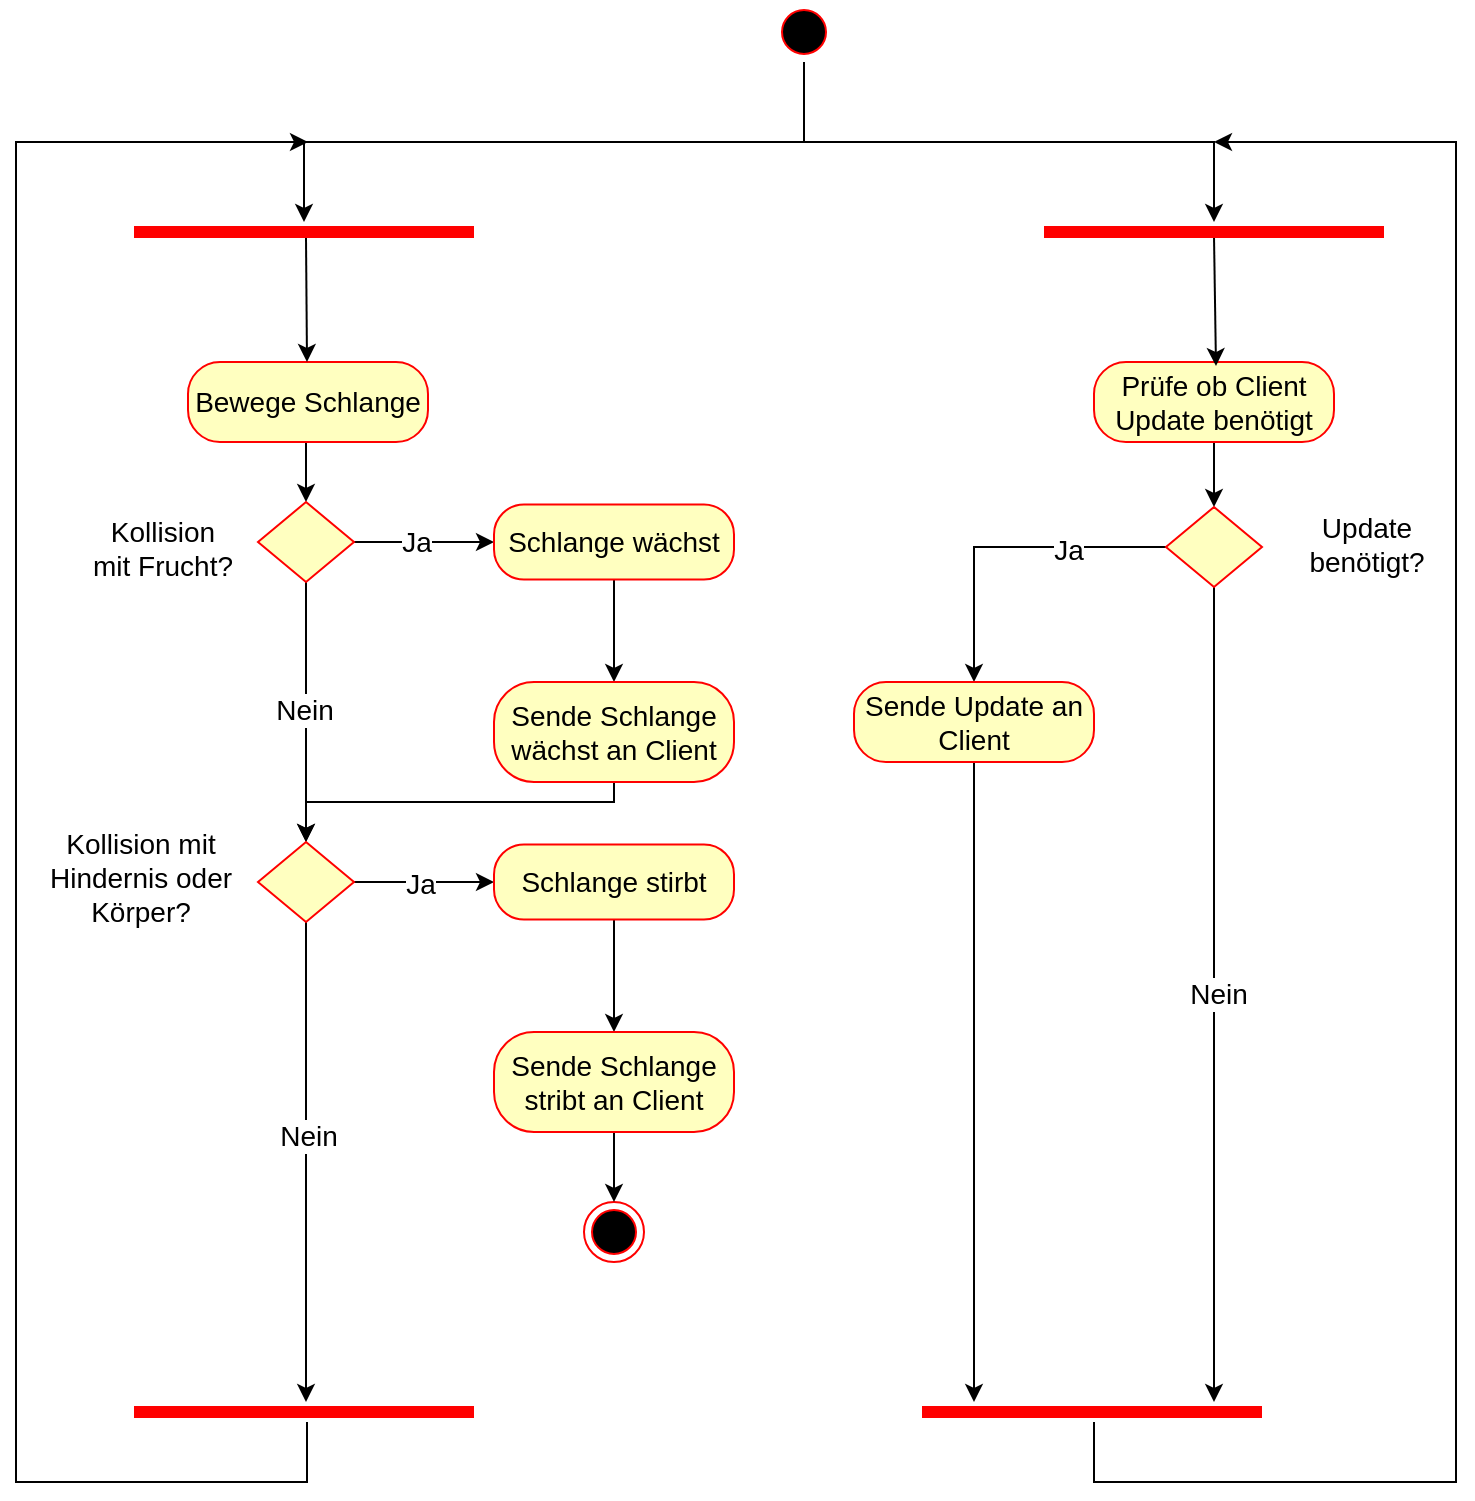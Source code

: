 <mxfile version="24.8.3">
  <diagram name="Seite-1" id="PDan1kP4xHw6VnlhOT6z">
    <mxGraphModel dx="1426" dy="781" grid="1" gridSize="10" guides="1" tooltips="1" connect="1" arrows="1" fold="1" page="1" pageScale="1" pageWidth="827" pageHeight="1169" math="0" shadow="0">
      <root>
        <mxCell id="0" />
        <mxCell id="1" parent="0" />
        <mxCell id="T3h6hHKUy7XFf8rK5i96-1" value="" style="ellipse;html=1;shape=endState;fillColor=#000000;strokeColor=#ff0000;" vertex="1" parent="1">
          <mxGeometry x="325" y="620" width="30" height="30" as="geometry" />
        </mxCell>
        <mxCell id="T3h6hHKUy7XFf8rK5i96-66" style="edgeStyle=orthogonalEdgeStyle;rounded=0;orthogonalLoop=1;jettySize=auto;html=1;exitX=0.5;exitY=1;exitDx=0;exitDy=0;" edge="1" parent="1" source="T3h6hHKUy7XFf8rK5i96-2" target="T3h6hHKUy7XFf8rK5i96-4">
          <mxGeometry relative="1" as="geometry" />
        </mxCell>
        <mxCell id="T3h6hHKUy7XFf8rK5i96-68" style="edgeStyle=orthogonalEdgeStyle;rounded=0;orthogonalLoop=1;jettySize=auto;html=1;exitX=0.5;exitY=1;exitDx=0;exitDy=0;" edge="1" parent="1" source="T3h6hHKUy7XFf8rK5i96-2" target="T3h6hHKUy7XFf8rK5i96-61">
          <mxGeometry relative="1" as="geometry" />
        </mxCell>
        <mxCell id="T3h6hHKUy7XFf8rK5i96-2" value="" style="ellipse;html=1;shape=startState;fillColor=#000000;strokeColor=#ff0000;" vertex="1" parent="1">
          <mxGeometry x="420" y="20" width="30" height="30" as="geometry" />
        </mxCell>
        <mxCell id="T3h6hHKUy7XFf8rK5i96-30" style="edgeStyle=orthogonalEdgeStyle;rounded=0;orthogonalLoop=1;jettySize=auto;html=1;exitX=0.5;exitY=1;exitDx=0;exitDy=0;entryX=0.5;entryY=0;entryDx=0;entryDy=0;" edge="1" parent="1" source="T3h6hHKUy7XFf8rK5i96-6" target="T3h6hHKUy7XFf8rK5i96-22">
          <mxGeometry relative="1" as="geometry" />
        </mxCell>
        <mxCell id="T3h6hHKUy7XFf8rK5i96-6" value="&lt;font style=&quot;font-size: 14px;&quot;&gt;Bewege Schlange&lt;/font&gt;" style="rounded=1;whiteSpace=wrap;html=1;arcSize=40;fontColor=#000000;fillColor=#ffffc0;strokeColor=#ff0000;" vertex="1" parent="1">
          <mxGeometry x="127" y="200" width="120" height="40" as="geometry" />
        </mxCell>
        <mxCell id="T3h6hHKUy7XFf8rK5i96-31" style="edgeStyle=orthogonalEdgeStyle;rounded=0;orthogonalLoop=1;jettySize=auto;html=1;exitX=1;exitY=0.5;exitDx=0;exitDy=0;entryX=0;entryY=0.5;entryDx=0;entryDy=0;" edge="1" parent="1" source="T3h6hHKUy7XFf8rK5i96-22" target="T3h6hHKUy7XFf8rK5i96-26">
          <mxGeometry relative="1" as="geometry" />
        </mxCell>
        <mxCell id="T3h6hHKUy7XFf8rK5i96-32" value="Ja" style="edgeLabel;html=1;align=center;verticalAlign=middle;resizable=0;points=[];fontSize=14;" vertex="1" connectable="0" parent="T3h6hHKUy7XFf8rK5i96-31">
          <mxGeometry x="-0.114" relative="1" as="geometry">
            <mxPoint as="offset" />
          </mxGeometry>
        </mxCell>
        <mxCell id="T3h6hHKUy7XFf8rK5i96-34" style="edgeStyle=orthogonalEdgeStyle;rounded=0;orthogonalLoop=1;jettySize=auto;html=1;exitX=0.5;exitY=1;exitDx=0;exitDy=0;entryX=0.5;entryY=0;entryDx=0;entryDy=0;" edge="1" parent="1" source="T3h6hHKUy7XFf8rK5i96-22" target="T3h6hHKUy7XFf8rK5i96-33">
          <mxGeometry relative="1" as="geometry" />
        </mxCell>
        <mxCell id="T3h6hHKUy7XFf8rK5i96-35" value="Nein" style="edgeLabel;html=1;align=center;verticalAlign=middle;resizable=0;points=[];fontSize=14;" vertex="1" connectable="0" parent="T3h6hHKUy7XFf8rK5i96-34">
          <mxGeometry x="-0.015" y="-1" relative="1" as="geometry">
            <mxPoint as="offset" />
          </mxGeometry>
        </mxCell>
        <mxCell id="T3h6hHKUy7XFf8rK5i96-22" value="" style="rhombus;whiteSpace=wrap;html=1;fontColor=#000000;fillColor=#ffffc0;strokeColor=#ff0000;" vertex="1" parent="1">
          <mxGeometry x="162" y="270" width="48" height="40" as="geometry" />
        </mxCell>
        <mxCell id="T3h6hHKUy7XFf8rK5i96-25" value="&lt;font style=&quot;font-size: 14px;&quot;&gt;Kollision mit Frucht?&lt;/font&gt;" style="text;html=1;align=center;verticalAlign=middle;whiteSpace=wrap;rounded=0;" vertex="1" parent="1">
          <mxGeometry x="77.5" y="275" width="73" height="35" as="geometry" />
        </mxCell>
        <mxCell id="T3h6hHKUy7XFf8rK5i96-28" style="edgeStyle=orthogonalEdgeStyle;rounded=0;orthogonalLoop=1;jettySize=auto;html=1;exitX=0.5;exitY=1;exitDx=0;exitDy=0;entryX=0.5;entryY=0;entryDx=0;entryDy=0;" edge="1" parent="1" source="T3h6hHKUy7XFf8rK5i96-26" target="T3h6hHKUy7XFf8rK5i96-27">
          <mxGeometry relative="1" as="geometry" />
        </mxCell>
        <mxCell id="T3h6hHKUy7XFf8rK5i96-26" value="&lt;font style=&quot;font-size: 14px;&quot;&gt;Schlange wächst&lt;/font&gt;" style="rounded=1;whiteSpace=wrap;html=1;arcSize=40;fontColor=#000000;fillColor=#ffffc0;strokeColor=#ff0000;" vertex="1" parent="1">
          <mxGeometry x="280" y="271.25" width="120" height="37.5" as="geometry" />
        </mxCell>
        <mxCell id="T3h6hHKUy7XFf8rK5i96-4" value="" style="shape=line;html=1;strokeWidth=6;strokeColor=#ff0000;" vertex="1" parent="1">
          <mxGeometry x="100" y="130" width="170" height="10" as="geometry" />
        </mxCell>
        <mxCell id="T3h6hHKUy7XFf8rK5i96-36" style="rounded=0;orthogonalLoop=1;jettySize=auto;html=1;exitX=0.5;exitY=1;exitDx=0;exitDy=0;entryX=0.5;entryY=0;entryDx=0;entryDy=0;edgeStyle=orthogonalEdgeStyle;" edge="1" parent="1" source="T3h6hHKUy7XFf8rK5i96-27" target="T3h6hHKUy7XFf8rK5i96-33">
          <mxGeometry relative="1" as="geometry">
            <Array as="points">
              <mxPoint x="340" y="420" />
              <mxPoint x="186" y="420" />
            </Array>
          </mxGeometry>
        </mxCell>
        <mxCell id="T3h6hHKUy7XFf8rK5i96-27" value="&lt;font style=&quot;font-size: 14px;&quot;&gt;Sende Schlange wächst an Client&lt;/font&gt;" style="rounded=1;whiteSpace=wrap;html=1;arcSize=40;fontColor=#000000;fillColor=#ffffc0;strokeColor=#ff0000;" vertex="1" parent="1">
          <mxGeometry x="280" y="360" width="120" height="50" as="geometry" />
        </mxCell>
        <mxCell id="T3h6hHKUy7XFf8rK5i96-39" style="edgeStyle=orthogonalEdgeStyle;rounded=0;orthogonalLoop=1;jettySize=auto;html=1;exitX=1;exitY=0.5;exitDx=0;exitDy=0;entryX=0;entryY=0.5;entryDx=0;entryDy=0;" edge="1" parent="1" source="T3h6hHKUy7XFf8rK5i96-33" target="T3h6hHKUy7XFf8rK5i96-38">
          <mxGeometry relative="1" as="geometry" />
        </mxCell>
        <mxCell id="T3h6hHKUy7XFf8rK5i96-40" value="&lt;font style=&quot;font-size: 14px;&quot;&gt;Ja&lt;/font&gt;" style="edgeLabel;html=1;align=center;verticalAlign=middle;resizable=0;points=[];" vertex="1" connectable="0" parent="T3h6hHKUy7XFf8rK5i96-39">
          <mxGeometry x="-0.057" y="-1" relative="1" as="geometry">
            <mxPoint as="offset" />
          </mxGeometry>
        </mxCell>
        <mxCell id="T3h6hHKUy7XFf8rK5i96-44" style="edgeStyle=orthogonalEdgeStyle;rounded=0;orthogonalLoop=1;jettySize=auto;html=1;exitX=0.5;exitY=1;exitDx=0;exitDy=0;" edge="1" parent="1" source="T3h6hHKUy7XFf8rK5i96-33">
          <mxGeometry relative="1" as="geometry">
            <mxPoint x="186" y="720" as="targetPoint" />
          </mxGeometry>
        </mxCell>
        <mxCell id="T3h6hHKUy7XFf8rK5i96-45" value="&lt;font style=&quot;font-size: 14px;&quot;&gt;Nein&lt;/font&gt;" style="edgeLabel;html=1;align=center;verticalAlign=middle;resizable=0;points=[];" vertex="1" connectable="0" parent="T3h6hHKUy7XFf8rK5i96-44">
          <mxGeometry x="-0.11" y="1" relative="1" as="geometry">
            <mxPoint as="offset" />
          </mxGeometry>
        </mxCell>
        <mxCell id="T3h6hHKUy7XFf8rK5i96-33" value="" style="rhombus;whiteSpace=wrap;html=1;fontColor=#000000;fillColor=#ffffc0;strokeColor=#ff0000;" vertex="1" parent="1">
          <mxGeometry x="162" y="440" width="48" height="40" as="geometry" />
        </mxCell>
        <mxCell id="T3h6hHKUy7XFf8rK5i96-37" value="&lt;font style=&quot;font-size: 14px;&quot;&gt;Kollision mit Hindernis oder Körper?&lt;/font&gt;" style="text;html=1;align=center;verticalAlign=middle;whiteSpace=wrap;rounded=0;" vertex="1" parent="1">
          <mxGeometry x="48.25" y="440" width="110.5" height="35" as="geometry" />
        </mxCell>
        <mxCell id="T3h6hHKUy7XFf8rK5i96-42" style="edgeStyle=orthogonalEdgeStyle;rounded=0;orthogonalLoop=1;jettySize=auto;html=1;exitX=0.5;exitY=1;exitDx=0;exitDy=0;entryX=0.5;entryY=0;entryDx=0;entryDy=0;" edge="1" parent="1" source="T3h6hHKUy7XFf8rK5i96-38" target="T3h6hHKUy7XFf8rK5i96-41">
          <mxGeometry relative="1" as="geometry" />
        </mxCell>
        <mxCell id="T3h6hHKUy7XFf8rK5i96-38" value="&lt;font style=&quot;font-size: 14px;&quot;&gt;Schlange stirbt&lt;/font&gt;" style="rounded=1;whiteSpace=wrap;html=1;arcSize=40;fontColor=#000000;fillColor=#ffffc0;strokeColor=#ff0000;" vertex="1" parent="1">
          <mxGeometry x="280" y="441.25" width="120" height="37.5" as="geometry" />
        </mxCell>
        <mxCell id="T3h6hHKUy7XFf8rK5i96-43" style="edgeStyle=orthogonalEdgeStyle;rounded=0;orthogonalLoop=1;jettySize=auto;html=1;exitX=0.5;exitY=1;exitDx=0;exitDy=0;entryX=0.5;entryY=0;entryDx=0;entryDy=0;" edge="1" parent="1" source="T3h6hHKUy7XFf8rK5i96-41" target="T3h6hHKUy7XFf8rK5i96-1">
          <mxGeometry relative="1" as="geometry" />
        </mxCell>
        <mxCell id="T3h6hHKUy7XFf8rK5i96-41" value="&lt;font style=&quot;font-size: 14px;&quot;&gt;Sende Schlange stribt an Client&lt;/font&gt;" style="rounded=1;whiteSpace=wrap;html=1;arcSize=40;fontColor=#000000;fillColor=#ffffc0;strokeColor=#ff0000;" vertex="1" parent="1">
          <mxGeometry x="280" y="535" width="120" height="50" as="geometry" />
        </mxCell>
        <mxCell id="T3h6hHKUy7XFf8rK5i96-52" style="edgeStyle=orthogonalEdgeStyle;rounded=0;orthogonalLoop=1;jettySize=auto;html=1;exitX=0.5;exitY=1;exitDx=0;exitDy=0;entryX=0.5;entryY=0;entryDx=0;entryDy=0;" edge="1" parent="1" source="T3h6hHKUy7XFf8rK5i96-46" target="T3h6hHKUy7XFf8rK5i96-47">
          <mxGeometry relative="1" as="geometry" />
        </mxCell>
        <mxCell id="T3h6hHKUy7XFf8rK5i96-46" value="&lt;font style=&quot;font-size: 14px;&quot;&gt;Prüfe ob Client Update benötigt&lt;/font&gt;" style="rounded=1;whiteSpace=wrap;html=1;arcSize=40;fontColor=#000000;fillColor=#ffffc0;strokeColor=#ff0000;" vertex="1" parent="1">
          <mxGeometry x="580" y="200" width="120" height="40" as="geometry" />
        </mxCell>
        <mxCell id="T3h6hHKUy7XFf8rK5i96-50" style="edgeStyle=orthogonalEdgeStyle;rounded=0;orthogonalLoop=1;jettySize=auto;html=1;exitX=0;exitY=0.5;exitDx=0;exitDy=0;entryX=0.5;entryY=0;entryDx=0;entryDy=0;" edge="1" parent="1" source="T3h6hHKUy7XFf8rK5i96-47" target="T3h6hHKUy7XFf8rK5i96-49">
          <mxGeometry relative="1" as="geometry" />
        </mxCell>
        <mxCell id="T3h6hHKUy7XFf8rK5i96-51" value="&lt;font style=&quot;font-size: 14px;&quot;&gt;Ja&lt;/font&gt;" style="edgeLabel;html=1;align=center;verticalAlign=middle;resizable=0;points=[];" vertex="1" connectable="0" parent="T3h6hHKUy7XFf8rK5i96-50">
          <mxGeometry x="-0.401" y="1" relative="1" as="geometry">
            <mxPoint as="offset" />
          </mxGeometry>
        </mxCell>
        <mxCell id="T3h6hHKUy7XFf8rK5i96-53" style="edgeStyle=orthogonalEdgeStyle;rounded=0;orthogonalLoop=1;jettySize=auto;html=1;exitX=0.5;exitY=1;exitDx=0;exitDy=0;" edge="1" parent="1" source="T3h6hHKUy7XFf8rK5i96-47">
          <mxGeometry relative="1" as="geometry">
            <mxPoint x="640" y="720" as="targetPoint" />
          </mxGeometry>
        </mxCell>
        <mxCell id="T3h6hHKUy7XFf8rK5i96-54" value="&lt;font style=&quot;font-size: 14px;&quot;&gt;Nein&lt;/font&gt;" style="edgeLabel;html=1;align=center;verticalAlign=middle;resizable=0;points=[];" vertex="1" connectable="0" parent="T3h6hHKUy7XFf8rK5i96-53">
          <mxGeometry x="0.002" y="2" relative="1" as="geometry">
            <mxPoint x="-1" y="-1" as="offset" />
          </mxGeometry>
        </mxCell>
        <mxCell id="T3h6hHKUy7XFf8rK5i96-47" value="" style="rhombus;whiteSpace=wrap;html=1;fontColor=#000000;fillColor=#ffffc0;strokeColor=#ff0000;" vertex="1" parent="1">
          <mxGeometry x="616" y="272.5" width="48" height="40" as="geometry" />
        </mxCell>
        <mxCell id="T3h6hHKUy7XFf8rK5i96-48" value="&lt;font style=&quot;font-size: 14px;&quot;&gt;Update benötigt?&lt;/font&gt;" style="text;html=1;align=center;verticalAlign=middle;whiteSpace=wrap;rounded=0;" vertex="1" parent="1">
          <mxGeometry x="680" y="273.75" width="73" height="35" as="geometry" />
        </mxCell>
        <mxCell id="T3h6hHKUy7XFf8rK5i96-58" style="rounded=0;orthogonalLoop=1;jettySize=auto;html=1;exitX=0.5;exitY=1;exitDx=0;exitDy=0;entryX=0.501;entryY=0.5;entryDx=0;entryDy=0;entryPerimeter=0;" edge="1" parent="1">
          <mxGeometry relative="1" as="geometry">
            <mxPoint x="186" y="138" as="sourcePoint" />
            <mxPoint x="186.5" y="200" as="targetPoint" />
          </mxGeometry>
        </mxCell>
        <mxCell id="T3h6hHKUy7XFf8rK5i96-63" style="edgeStyle=orthogonalEdgeStyle;rounded=0;orthogonalLoop=1;jettySize=auto;html=1;exitX=0.5;exitY=1;exitDx=0;exitDy=0;" edge="1" parent="1" source="T3h6hHKUy7XFf8rK5i96-49">
          <mxGeometry relative="1" as="geometry">
            <mxPoint x="520" y="720" as="targetPoint" />
          </mxGeometry>
        </mxCell>
        <mxCell id="T3h6hHKUy7XFf8rK5i96-49" value="&lt;font style=&quot;font-size: 14px;&quot;&gt;Sende Update an Client&lt;/font&gt;" style="rounded=1;whiteSpace=wrap;html=1;arcSize=40;fontColor=#000000;fillColor=#ffffc0;strokeColor=#ff0000;" vertex="1" parent="1">
          <mxGeometry x="460" y="360" width="120" height="40" as="geometry" />
        </mxCell>
        <mxCell id="T3h6hHKUy7XFf8rK5i96-59" style="rounded=0;orthogonalLoop=1;jettySize=auto;html=1;exitX=0.5;exitY=1;exitDx=0;exitDy=0;entryX=0.501;entryY=0.5;entryDx=0;entryDy=0;entryPerimeter=0;" edge="1" parent="1">
          <mxGeometry relative="1" as="geometry">
            <mxPoint x="640" y="137" as="sourcePoint" />
            <mxPoint x="641" y="202" as="targetPoint" />
          </mxGeometry>
        </mxCell>
        <mxCell id="T3h6hHKUy7XFf8rK5i96-60" value="" style="shape=line;html=1;strokeWidth=6;strokeColor=#ff0000;" vertex="1" parent="1">
          <mxGeometry x="100" y="720" width="170" height="10" as="geometry" />
        </mxCell>
        <mxCell id="T3h6hHKUy7XFf8rK5i96-61" value="" style="shape=line;html=1;strokeWidth=6;strokeColor=#ff0000;" vertex="1" parent="1">
          <mxGeometry x="555" y="130" width="170" height="10" as="geometry" />
        </mxCell>
        <mxCell id="T3h6hHKUy7XFf8rK5i96-62" value="" style="shape=line;html=1;strokeWidth=6;strokeColor=#ff0000;" vertex="1" parent="1">
          <mxGeometry x="494" y="720" width="170" height="10" as="geometry" />
        </mxCell>
        <mxCell id="T3h6hHKUy7XFf8rK5i96-64" style="edgeStyle=orthogonalEdgeStyle;rounded=0;orthogonalLoop=1;jettySize=auto;html=1;exitX=0.5;exitY=1;exitDx=0;exitDy=0;" edge="1" parent="1">
          <mxGeometry relative="1" as="geometry">
            <mxPoint x="640" y="90" as="targetPoint" />
            <mxPoint x="580" y="730" as="sourcePoint" />
            <Array as="points">
              <mxPoint x="580" y="760" />
              <mxPoint x="761" y="760" />
            </Array>
          </mxGeometry>
        </mxCell>
        <mxCell id="T3h6hHKUy7XFf8rK5i96-65" style="edgeStyle=orthogonalEdgeStyle;rounded=0;orthogonalLoop=1;jettySize=auto;html=1;exitX=0.5;exitY=1;exitDx=0;exitDy=0;" edge="1" parent="1">
          <mxGeometry relative="1" as="geometry">
            <mxPoint x="187" y="90" as="targetPoint" />
            <mxPoint x="186.5" y="730" as="sourcePoint" />
            <Array as="points">
              <mxPoint x="187" y="760" />
              <mxPoint x="41" y="760" />
            </Array>
          </mxGeometry>
        </mxCell>
      </root>
    </mxGraphModel>
  </diagram>
</mxfile>
